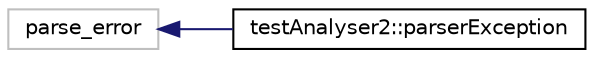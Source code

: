 digraph "Graphical Class Hierarchy"
{
 // INTERACTIVE_SVG=YES
 // LATEX_PDF_SIZE
  edge [fontname="Helvetica",fontsize="10",labelfontname="Helvetica",labelfontsize="10"];
  node [fontname="Helvetica",fontsize="10",shape=record];
  rankdir="LR";
  Node28 [label="parse_error",height=0.2,width=0.4,color="grey75", fillcolor="white", style="filled",tooltip=" "];
  Node28 -> Node0 [dir="back",color="midnightblue",fontsize="10",style="solid",fontname="Helvetica"];
  Node0 [label="testAnalyser2::parserException",height=0.2,width=0.4,color="black", fillcolor="white", style="filled",URL="$da/d08/classtestAnalyser2_1_1parserException.html",tooltip="Handles exceptions in the initial parsing."];
}
